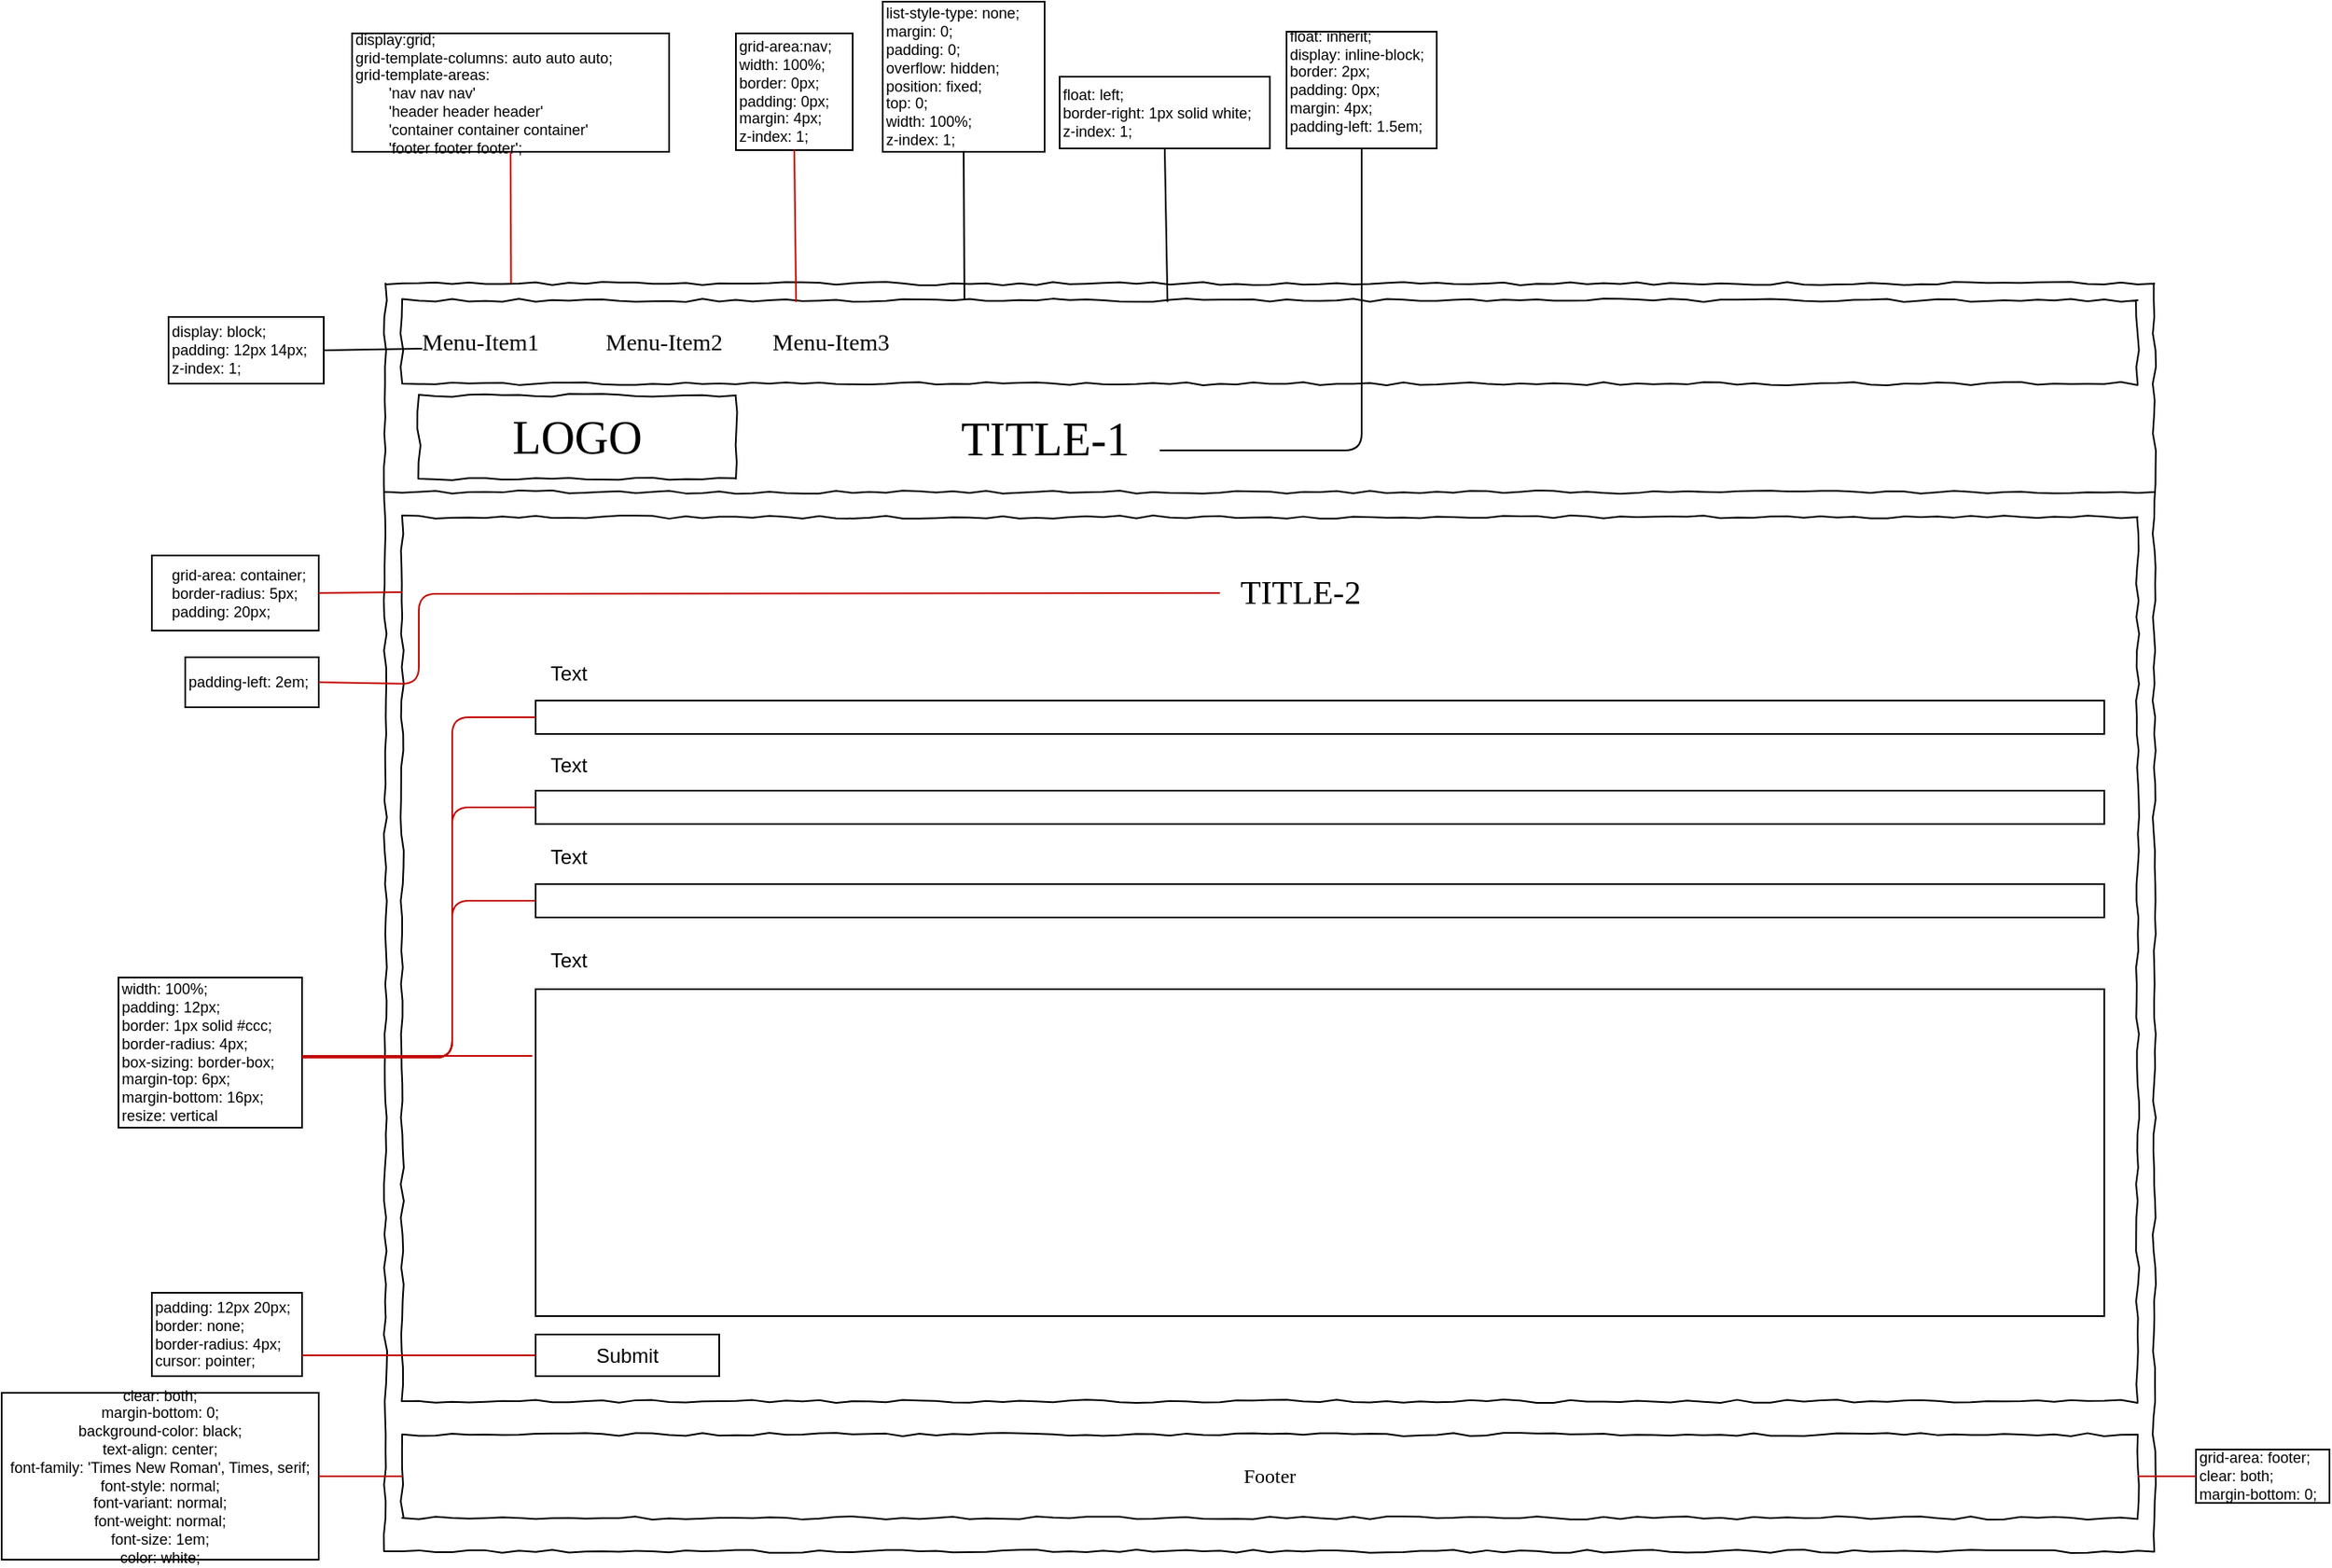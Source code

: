 <mxfile version="12.3.2" type="device" pages="1"><diagram name="Page-1" id="03018318-947c-dd8e-b7a3-06fadd420f32"><mxGraphModel dx="2186" dy="1656" grid="1" gridSize="10" guides="1" tooltips="1" connect="1" arrows="1" fold="1" page="1" pageScale="1" pageWidth="1100" pageHeight="850" background="#ffffff" math="0" shadow="0"><root><mxCell id="0"/><mxCell id="1" parent="0"/><mxCell id="XwYqFg_KJyPXCXEDfy3g-1" value="" style="whiteSpace=wrap;html=1;rounded=0;shadow=0;labelBackgroundColor=none;strokeColor=#000000;strokeWidth=1;fillColor=none;fontFamily=Verdana;fontSize=12;fontColor=#000000;align=center;comic=1;" parent="1" vertex="1"><mxGeometry x="30" y="160" width="1040" height="530" as="geometry"/></mxCell><mxCell id="677b7b8949515195-1" value="" style="whiteSpace=wrap;html=1;rounded=0;shadow=0;labelBackgroundColor=none;strokeColor=#000000;strokeWidth=1;fillColor=none;fontFamily=Verdana;fontSize=12;fontColor=#000000;align=center;comic=1;" parent="1" vertex="1"><mxGeometry x="20" y="20" width="1060" height="760" as="geometry"/></mxCell><mxCell id="XwYqFg_KJyPXCXEDfy3g-15" value="Submit" style="rounded=0;whiteSpace=wrap;html=1;" parent="1" vertex="1"><mxGeometry x="110" y="650" width="110" height="25" as="geometry"/></mxCell><mxCell id="677b7b8949515195-2" value="LOGO" style="whiteSpace=wrap;html=1;rounded=0;shadow=0;labelBackgroundColor=none;strokeWidth=1;fontFamily=Verdana;fontSize=28;align=center;comic=1;" parent="1" vertex="1"><mxGeometry x="40" y="87" width="190" height="50" as="geometry"/></mxCell><mxCell id="677b7b8949515195-4" value="TITLE-1" style="text;html=1;points=[];align=center;verticalAlign=middle;spacingTop=-4;fontSize=28;fontFamily=Verdana" parent="1" vertex="1"><mxGeometry x="350" y="90" width="130" height="50" as="geometry"/></mxCell><mxCell id="677b7b8949515195-9" value="" style="line;strokeWidth=1;html=1;rounded=0;shadow=0;labelBackgroundColor=none;fillColor=none;fontFamily=Verdana;fontSize=14;fontColor=#000000;align=center;comic=1;" parent="1" vertex="1"><mxGeometry x="20" y="140" width="1060" height="10" as="geometry"/></mxCell><mxCell id="92FQT3gsRsqT3vnzhQui-1" value="" style="whiteSpace=wrap;html=1;rounded=0;shadow=0;labelBackgroundColor=none;strokeWidth=1;fillColor=none;fontFamily=Verdana;fontSize=12;align=center;comic=1;" parent="1" vertex="1"><mxGeometry x="30" y="30" width="1040" height="50" as="geometry"/></mxCell><mxCell id="92FQT3gsRsqT3vnzhQui-2" value="Menu-Item1" style="text;html=1;points=[];align=left;verticalAlign=top;spacingTop=-4;fontSize=14;fontFamily=Verdana" parent="1" vertex="1"><mxGeometry x="40" y="45" width="90" height="20" as="geometry"/></mxCell><mxCell id="92FQT3gsRsqT3vnzhQui-3" value="Menu-Item2" style="text;html=1;points=[];align=left;verticalAlign=top;spacingTop=-4;fontSize=14;fontFamily=Verdana" parent="1" vertex="1"><mxGeometry x="150" y="45" width="90" height="20" as="geometry"/></mxCell><mxCell id="92FQT3gsRsqT3vnzhQui-4" value="Menu-Item3" style="text;html=1;points=[];align=left;verticalAlign=top;spacingTop=-4;fontSize=14;fontFamily=Verdana" parent="1" vertex="1"><mxGeometry x="250" y="45" width="90" height="20" as="geometry"/></mxCell><mxCell id="92FQT3gsRsqT3vnzhQui-6" value="TITLE-2" style="text;html=1;points=[];align=center;verticalAlign=middle;spacingTop=-4;fontSize=20;fontFamily=Verdana" parent="1" vertex="1"><mxGeometry x="520" y="180.5" width="95" height="50" as="geometry"/></mxCell><mxCell id="92FQT3gsRsqT3vnzhQui-18" value="Footer" style="whiteSpace=wrap;html=1;rounded=0;shadow=0;labelBackgroundColor=none;strokeWidth=1;fillColor=none;fontFamily=Verdana;fontSize=12;align=center;comic=1;" parent="1" vertex="1"><mxGeometry x="30" y="710" width="1040" height="50" as="geometry"/></mxCell><mxCell id="92FQT3gsRsqT3vnzhQui-43" value="padding-left: 2em;" style="rounded=0;whiteSpace=wrap;html=1;fontSize=9;align=left;" parent="1" vertex="1"><mxGeometry x="-100" y="244" width="80" height="30" as="geometry"/></mxCell><mxCell id="92FQT3gsRsqT3vnzhQui-44" value="" style="endArrow=none;html=1;fontSize=16;entryX=1;entryY=0.5;entryDx=0;entryDy=0;fontColor=#C20802;strokeColor=#C20802;" parent="1" source="92FQT3gsRsqT3vnzhQui-6" target="92FQT3gsRsqT3vnzhQui-43" edge="1"><mxGeometry width="50" height="50" relative="1" as="geometry"><mxPoint x="40" y="195" as="sourcePoint"/><mxPoint x="85" y="188" as="targetPoint"/><Array as="points"><mxPoint x="80" y="206"/><mxPoint x="40" y="206"/><mxPoint x="40" y="260"/></Array></mxGeometry></mxCell><mxCell id="92FQT3gsRsqT3vnzhQui-49" value="&lt;div&gt;width: 100%;&amp;nbsp;&lt;/div&gt;&lt;div&gt;padding: 12px;&lt;/div&gt;&lt;div&gt;border: 1px solid #ccc;&amp;nbsp;&lt;/div&gt;&lt;div&gt;border-radius: 4px;&lt;/div&gt;&lt;div&gt;box-sizing: border-box;&lt;/div&gt;&lt;div&gt;margin-top: 6px;&lt;/div&gt;&lt;div&gt;margin-bottom: 16px;&lt;/div&gt;&lt;div&gt;resize: vertical&amp;nbsp;&lt;/div&gt;" style="rounded=0;whiteSpace=wrap;html=1;fontSize=9;align=left;" parent="1" vertex="1"><mxGeometry x="-140" y="436" width="110" height="90" as="geometry"/></mxCell><mxCell id="92FQT3gsRsqT3vnzhQui-70" value="&lt;div&gt;clear: both;&lt;/div&gt;&lt;div&gt;margin-bottom: 0;&lt;/div&gt;&lt;div&gt;background-color: black;&lt;/div&gt;&lt;div&gt;text-align: center;&lt;/div&gt;&lt;div&gt;font-family: 'Times New Roman', Times, serif;&lt;/div&gt;&lt;div&gt;font-style: normal;&lt;/div&gt;&lt;div&gt;font-variant: normal;&lt;/div&gt;&lt;div&gt;font-weight: normal;&lt;/div&gt;&lt;div&gt;font-size: 1em;&lt;/div&gt;&lt;div&gt;color: white;&lt;/div&gt;" style="rounded=0;whiteSpace=wrap;html=1;fontSize=9;align=center;" parent="1" vertex="1"><mxGeometry x="-210" y="685" width="190" height="100" as="geometry"/></mxCell><mxCell id="92FQT3gsRsqT3vnzhQui-71" value="" style="endArrow=none;html=1;fontSize=16;entryX=1;entryY=0.5;entryDx=0;entryDy=0;fontColor=#C20802;strokeColor=#C20802;comic=0;exitX=0;exitY=0.5;exitDx=0;exitDy=0;" parent="1" source="92FQT3gsRsqT3vnzhQui-18" target="92FQT3gsRsqT3vnzhQui-70" edge="1"><mxGeometry width="50" height="50" relative="1" as="geometry"><mxPoint x="30" y="792.5" as="sourcePoint"/><mxPoint x="15" y="730" as="targetPoint"/></mxGeometry></mxCell><mxCell id="XwYqFg_KJyPXCXEDfy3g-2" value="&lt;div&gt;&amp;nbsp; &amp;nbsp; grid-area: container;&lt;/div&gt;&lt;div&gt;&amp;nbsp; &amp;nbsp; border-radius: 5px;&lt;/div&gt;&lt;div&gt;&amp;nbsp; &amp;nbsp;&amp;nbsp;&lt;span&gt;padding: 20px;&lt;/span&gt;&lt;/div&gt;" style="rounded=0;whiteSpace=wrap;html=1;fontSize=9;align=left;" parent="1" vertex="1"><mxGeometry x="-120" y="183" width="100" height="45" as="geometry"/></mxCell><mxCell id="XwYqFg_KJyPXCXEDfy3g-3" value="" style="endArrow=none;html=1;fontSize=16;entryX=1;entryY=0.5;entryDx=0;entryDy=0;fontColor=#C20802;strokeColor=#C20802;comic=0;" parent="1" target="XwYqFg_KJyPXCXEDfy3g-2" edge="1"><mxGeometry width="50" height="50" relative="1" as="geometry"><mxPoint x="30" y="205" as="sourcePoint"/><mxPoint x="65" y="205" as="targetPoint"/></mxGeometry></mxCell><mxCell id="XwYqFg_KJyPXCXEDfy3g-5" value="" style="rounded=0;whiteSpace=wrap;html=1;" parent="1" vertex="1"><mxGeometry x="110" y="270" width="940" height="20" as="geometry"/></mxCell><mxCell id="XwYqFg_KJyPXCXEDfy3g-6" value="" style="rounded=0;whiteSpace=wrap;html=1;" parent="1" vertex="1"><mxGeometry x="110" y="324" width="940" height="20" as="geometry"/></mxCell><mxCell id="XwYqFg_KJyPXCXEDfy3g-7" value="" style="rounded=0;whiteSpace=wrap;html=1;" parent="1" vertex="1"><mxGeometry x="110" y="380" width="940" height="20" as="geometry"/></mxCell><mxCell id="XwYqFg_KJyPXCXEDfy3g-8" value="" style="rounded=0;whiteSpace=wrap;html=1;" parent="1" vertex="1"><mxGeometry x="110" y="443" width="940" height="196" as="geometry"/></mxCell><mxCell id="XwYqFg_KJyPXCXEDfy3g-10" value="Text" style="text;html=1;strokeColor=none;fillColor=none;align=center;verticalAlign=middle;whiteSpace=wrap;rounded=0;" parent="1" vertex="1"><mxGeometry x="110" y="244" width="40" height="20" as="geometry"/></mxCell><mxCell id="XwYqFg_KJyPXCXEDfy3g-11" value="Text" style="text;html=1;strokeColor=none;fillColor=none;align=center;verticalAlign=middle;whiteSpace=wrap;rounded=0;" parent="1" vertex="1"><mxGeometry x="110" y="298.5" width="40" height="20" as="geometry"/></mxCell><mxCell id="XwYqFg_KJyPXCXEDfy3g-12" value="Text" style="text;html=1;strokeColor=none;fillColor=none;align=center;verticalAlign=middle;whiteSpace=wrap;rounded=0;" parent="1" vertex="1"><mxGeometry x="110" y="353.5" width="40" height="20" as="geometry"/></mxCell><mxCell id="XwYqFg_KJyPXCXEDfy3g-13" value="Text" style="text;html=1;strokeColor=none;fillColor=none;align=center;verticalAlign=middle;whiteSpace=wrap;rounded=0;" parent="1" vertex="1"><mxGeometry x="110" y="416" width="40" height="20" as="geometry"/></mxCell><mxCell id="XwYqFg_KJyPXCXEDfy3g-18" value="" style="endArrow=none;html=1;fontSize=16;entryX=0;entryY=0.5;entryDx=0;entryDy=0;fontColor=#C20802;strokeColor=#C20802;comic=0;" parent="1" target="XwYqFg_KJyPXCXEDfy3g-5" edge="1"><mxGeometry width="50" height="50" relative="1" as="geometry"><mxPoint x="-30" y="484" as="sourcePoint"/><mxPoint x="-10" y="412.5" as="targetPoint"/><Array as="points"><mxPoint x="60" y="484"/><mxPoint x="60" y="280"/></Array></mxGeometry></mxCell><mxCell id="XwYqFg_KJyPXCXEDfy3g-19" value="" style="endArrow=none;html=1;fontSize=16;entryX=0;entryY=0.5;entryDx=0;entryDy=0;fontColor=#C20802;strokeColor=#C20802;comic=0;" parent="1" target="XwYqFg_KJyPXCXEDfy3g-6" edge="1"><mxGeometry width="50" height="50" relative="1" as="geometry"><mxPoint x="-30" y="484" as="sourcePoint"/><mxPoint x="120" y="290" as="targetPoint"/><Array as="points"><mxPoint x="60" y="484"/><mxPoint x="60" y="334"/></Array></mxGeometry></mxCell><mxCell id="XwYqFg_KJyPXCXEDfy3g-20" value="" style="endArrow=none;html=1;fontSize=16;entryX=0;entryY=0.5;entryDx=0;entryDy=0;fontColor=#C20802;strokeColor=#C20802;comic=0;" parent="1" target="XwYqFg_KJyPXCXEDfy3g-7" edge="1"><mxGeometry width="50" height="50" relative="1" as="geometry"><mxPoint x="-30" y="484" as="sourcePoint"/><mxPoint x="120" y="344" as="targetPoint"/><Array as="points"><mxPoint x="60" y="484"/><mxPoint x="60" y="390"/></Array></mxGeometry></mxCell><mxCell id="XwYqFg_KJyPXCXEDfy3g-21" value="" style="endArrow=none;html=1;fontSize=16;fontColor=#C20802;strokeColor=#C20802;comic=0;" parent="1" edge="1"><mxGeometry width="50" height="50" relative="1" as="geometry"><mxPoint x="-30" y="483" as="sourcePoint"/><mxPoint x="108" y="483" as="targetPoint"/><Array as="points"/></mxGeometry></mxCell><mxCell id="XwYqFg_KJyPXCXEDfy3g-22" value="&lt;div&gt;&lt;span&gt;padding: 12px 20px;&lt;/span&gt;&lt;br&gt;&lt;/div&gt;&lt;div&gt;border: none;&lt;/div&gt;&lt;div&gt;border-radius: 4px;&lt;/div&gt;&lt;div&gt;cursor: pointer;&lt;/div&gt;" style="rounded=0;whiteSpace=wrap;html=1;fontSize=9;align=left;" parent="1" vertex="1"><mxGeometry x="-120" y="625" width="90" height="50" as="geometry"/></mxCell><mxCell id="XwYqFg_KJyPXCXEDfy3g-23" value="" style="endArrow=none;html=1;fontSize=16;fontColor=#C20802;strokeColor=#C20802;comic=0;exitX=0;exitY=0.5;exitDx=0;exitDy=0;entryX=1;entryY=0.75;entryDx=0;entryDy=0;" parent="1" source="XwYqFg_KJyPXCXEDfy3g-15" target="XwYqFg_KJyPXCXEDfy3g-22" edge="1"><mxGeometry width="50" height="50" relative="1" as="geometry"><mxPoint x="100" y="670" as="sourcePoint"/><mxPoint x="-40" y="660" as="targetPoint"/></mxGeometry></mxCell><mxCell id="nmp4ONAOk0lGiljDzZc_-1" value="&lt;div&gt;display:grid;&lt;/div&gt;&lt;div&gt;grid-template-columns: auto auto auto;&lt;/div&gt;&lt;div&gt;grid-template-areas:&lt;/div&gt;&lt;div&gt;&amp;nbsp; &amp;nbsp; &amp;nbsp; &amp;nbsp; 'nav nav nav'&lt;/div&gt;&lt;div&gt;&amp;nbsp; &amp;nbsp; &amp;nbsp; &amp;nbsp; 'header header header'&lt;/div&gt;&lt;div&gt;&amp;nbsp; &amp;nbsp; &amp;nbsp; &amp;nbsp; 'container container container'&lt;/div&gt;&lt;div&gt;&amp;nbsp; &amp;nbsp; &amp;nbsp; &amp;nbsp; 'footer footer footer';&lt;/div&gt;" style="rounded=0;whiteSpace=wrap;html=1;fontSize=9;align=left;shadow=0;" vertex="1" parent="1"><mxGeometry y="-130" width="190" height="71" as="geometry"/></mxCell><mxCell id="nmp4ONAOk0lGiljDzZc_-2" value="" style="endArrow=none;html=1;fontSize=16;entryX=0.5;entryY=1;entryDx=0;entryDy=0;fontColor=#C20802;strokeColor=#C20802;exitX=0.071;exitY=0;exitDx=0;exitDy=0;exitPerimeter=0;" edge="1" parent="1" target="nmp4ONAOk0lGiljDzZc_-1"><mxGeometry width="50" height="50" relative="1" as="geometry"><mxPoint x="95.26" y="20" as="sourcePoint"/><mxPoint x="225" y="-60" as="targetPoint"/></mxGeometry></mxCell><mxCell id="nmp4ONAOk0lGiljDzZc_-3" value="&lt;div&gt;grid-area:nav;&lt;/div&gt;&lt;div&gt;width: 100%;&lt;/div&gt;&lt;div&gt;border: 0px;&lt;/div&gt;&lt;div&gt;padding: 0px;&lt;/div&gt;&lt;div&gt;margin: 4px;&lt;/div&gt;&lt;div&gt;z-index: 1;&lt;/div&gt;" style="rounded=0;whiteSpace=wrap;html=1;fontSize=9;align=left;" vertex="1" parent="1"><mxGeometry x="230" y="-130" width="70" height="70" as="geometry"/></mxCell><mxCell id="nmp4ONAOk0lGiljDzZc_-4" value="" style="endArrow=none;html=1;fontSize=16;entryX=0.5;entryY=1;entryDx=0;entryDy=0;fontColor=#C20802;strokeColor=#C20802;exitX=0.227;exitY=0.02;exitDx=0;exitDy=0;exitPerimeter=0;" edge="1" parent="1" target="nmp4ONAOk0lGiljDzZc_-3"><mxGeometry width="50" height="50" relative="1" as="geometry"><mxPoint x="266.08" y="31" as="sourcePoint"/><mxPoint x="380" y="-60" as="targetPoint"/><Array as="points"/></mxGeometry></mxCell><mxCell id="nmp4ONAOk0lGiljDzZc_-5" value="" style="endArrow=none;html=1;exitX=0.324;exitY=-0.02;exitDx=0;exitDy=0;exitPerimeter=0;entryX=0.5;entryY=1;entryDx=0;entryDy=0;" edge="1" parent="1" target="nmp4ONAOk0lGiljDzZc_-6"><mxGeometry width="50" height="50" relative="1" as="geometry"><mxPoint x="366.96" y="29" as="sourcePoint"/><mxPoint x="420" y="-30" as="targetPoint"/></mxGeometry></mxCell><mxCell id="nmp4ONAOk0lGiljDzZc_-6" value="&lt;div&gt;list-style-type: none;&lt;/div&gt;&lt;div&gt;margin: 0;&lt;/div&gt;&lt;div&gt;padding: 0;&lt;/div&gt;&lt;div&gt;overflow: hidden;&lt;/div&gt;&lt;div&gt;position: fixed;&lt;/div&gt;&lt;div&gt;top: 0;&lt;/div&gt;&lt;div&gt;width: 100%;&lt;/div&gt;&lt;div&gt;&lt;span&gt;z-index: 1;&lt;/span&gt;&lt;/div&gt;" style="rounded=0;whiteSpace=wrap;html=1;fontSize=9;align=left;" vertex="1" parent="1"><mxGeometry x="318" y="-149" width="97" height="90" as="geometry"/></mxCell><mxCell id="nmp4ONAOk0lGiljDzZc_-7" value="" style="endArrow=none;html=1;entryX=0.5;entryY=1;entryDx=0;entryDy=0;exitX=0.441;exitY=0.02;exitDx=0;exitDy=0;exitPerimeter=0;" edge="1" parent="1" target="nmp4ONAOk0lGiljDzZc_-8"><mxGeometry width="50" height="50" relative="1" as="geometry"><mxPoint x="488.64" y="31" as="sourcePoint"/><mxPoint x="556" y="-64.5" as="targetPoint"/></mxGeometry></mxCell><mxCell id="nmp4ONAOk0lGiljDzZc_-8" value="&lt;div&gt;float: left;&lt;/div&gt;&lt;div&gt;border-right: 1px solid white;&lt;/div&gt;&lt;div&gt;z-index: 1;&lt;/div&gt;" style="rounded=0;whiteSpace=wrap;html=1;fontSize=9;align=left;" vertex="1" parent="1"><mxGeometry x="424" y="-104" width="126" height="43" as="geometry"/></mxCell><mxCell id="nmp4ONAOk0lGiljDzZc_-9" value="" style="endArrow=none;html=1;entryX=0.5;entryY=1;entryDx=0;entryDy=0;exitX=1.031;exitY=0.6;exitDx=0;exitDy=0;exitPerimeter=0;" edge="1" parent="1" target="nmp4ONAOk0lGiljDzZc_-10"><mxGeometry width="50" height="50" relative="1" as="geometry"><mxPoint x="484.03" y="120" as="sourcePoint"/><mxPoint x="702" y="-64.5" as="targetPoint"/><Array as="points"><mxPoint x="605" y="120"/></Array></mxGeometry></mxCell><mxCell id="nmp4ONAOk0lGiljDzZc_-10" value="&lt;div&gt;float: inherit;&lt;/div&gt;&lt;div&gt;display: inline-block;&lt;/div&gt;&lt;div&gt;border: 2px;&lt;/div&gt;&lt;div&gt;padding: 0px;&lt;/div&gt;&lt;div&gt;margin: 4px;&lt;/div&gt;&lt;div&gt;padding-left: 1.5em;&amp;nbsp;&lt;/div&gt;&lt;div&gt;&lt;br&gt;&lt;/div&gt;" style="rounded=0;whiteSpace=wrap;html=1;fontSize=9;align=left;" vertex="1" parent="1"><mxGeometry x="560" y="-131" width="90" height="70" as="geometry"/></mxCell><mxCell id="nmp4ONAOk0lGiljDzZc_-11" value="&lt;div&gt;grid-area: footer;&lt;/div&gt;&lt;div&gt;clear: both;&lt;/div&gt;&lt;div&gt;margin-bottom: 0;&lt;/div&gt;" style="rounded=0;whiteSpace=wrap;html=1;fontSize=9;align=left;" vertex="1" parent="1"><mxGeometry x="1105" y="719" width="80" height="32" as="geometry"/></mxCell><mxCell id="nmp4ONAOk0lGiljDzZc_-12" value="" style="endArrow=none;html=1;fontSize=16;entryX=0;entryY=0.5;entryDx=0;entryDy=0;fontColor=#C20802;strokeColor=#C20802;comic=0;" edge="1" parent="1" target="nmp4ONAOk0lGiljDzZc_-11"><mxGeometry width="50" height="50" relative="1" as="geometry"><mxPoint x="1070" y="735" as="sourcePoint"/><mxPoint x="1280" y="760" as="targetPoint"/><Array as="points"/></mxGeometry></mxCell><mxCell id="nmp4ONAOk0lGiljDzZc_-13" value="" style="endArrow=none;html=1;entryX=1;entryY=0.5;entryDx=0;entryDy=0;exitX=0.022;exitY=0.7;exitDx=0;exitDy=0;exitPerimeter=0;" edge="1" parent="1" target="nmp4ONAOk0lGiljDzZc_-14"><mxGeometry width="50" height="50" relative="1" as="geometry"><mxPoint x="41.98" y="59" as="sourcePoint"/><mxPoint x="-61" y="-5.5" as="targetPoint"/></mxGeometry></mxCell><mxCell id="nmp4ONAOk0lGiljDzZc_-14" value="&lt;div&gt;display: block;&lt;/div&gt;&lt;div&gt;&lt;span&gt;padding: 12px 14px;&lt;/span&gt;&lt;br&gt;&lt;/div&gt;&lt;div&gt;&lt;span&gt;z-index: 1;&lt;/span&gt;&lt;br&gt;&lt;/div&gt;" style="rounded=0;whiteSpace=wrap;html=1;fontSize=9;align=left;" vertex="1" parent="1"><mxGeometry x="-110" y="40" width="93" height="40" as="geometry"/></mxCell></root></mxGraphModel></diagram></mxfile>